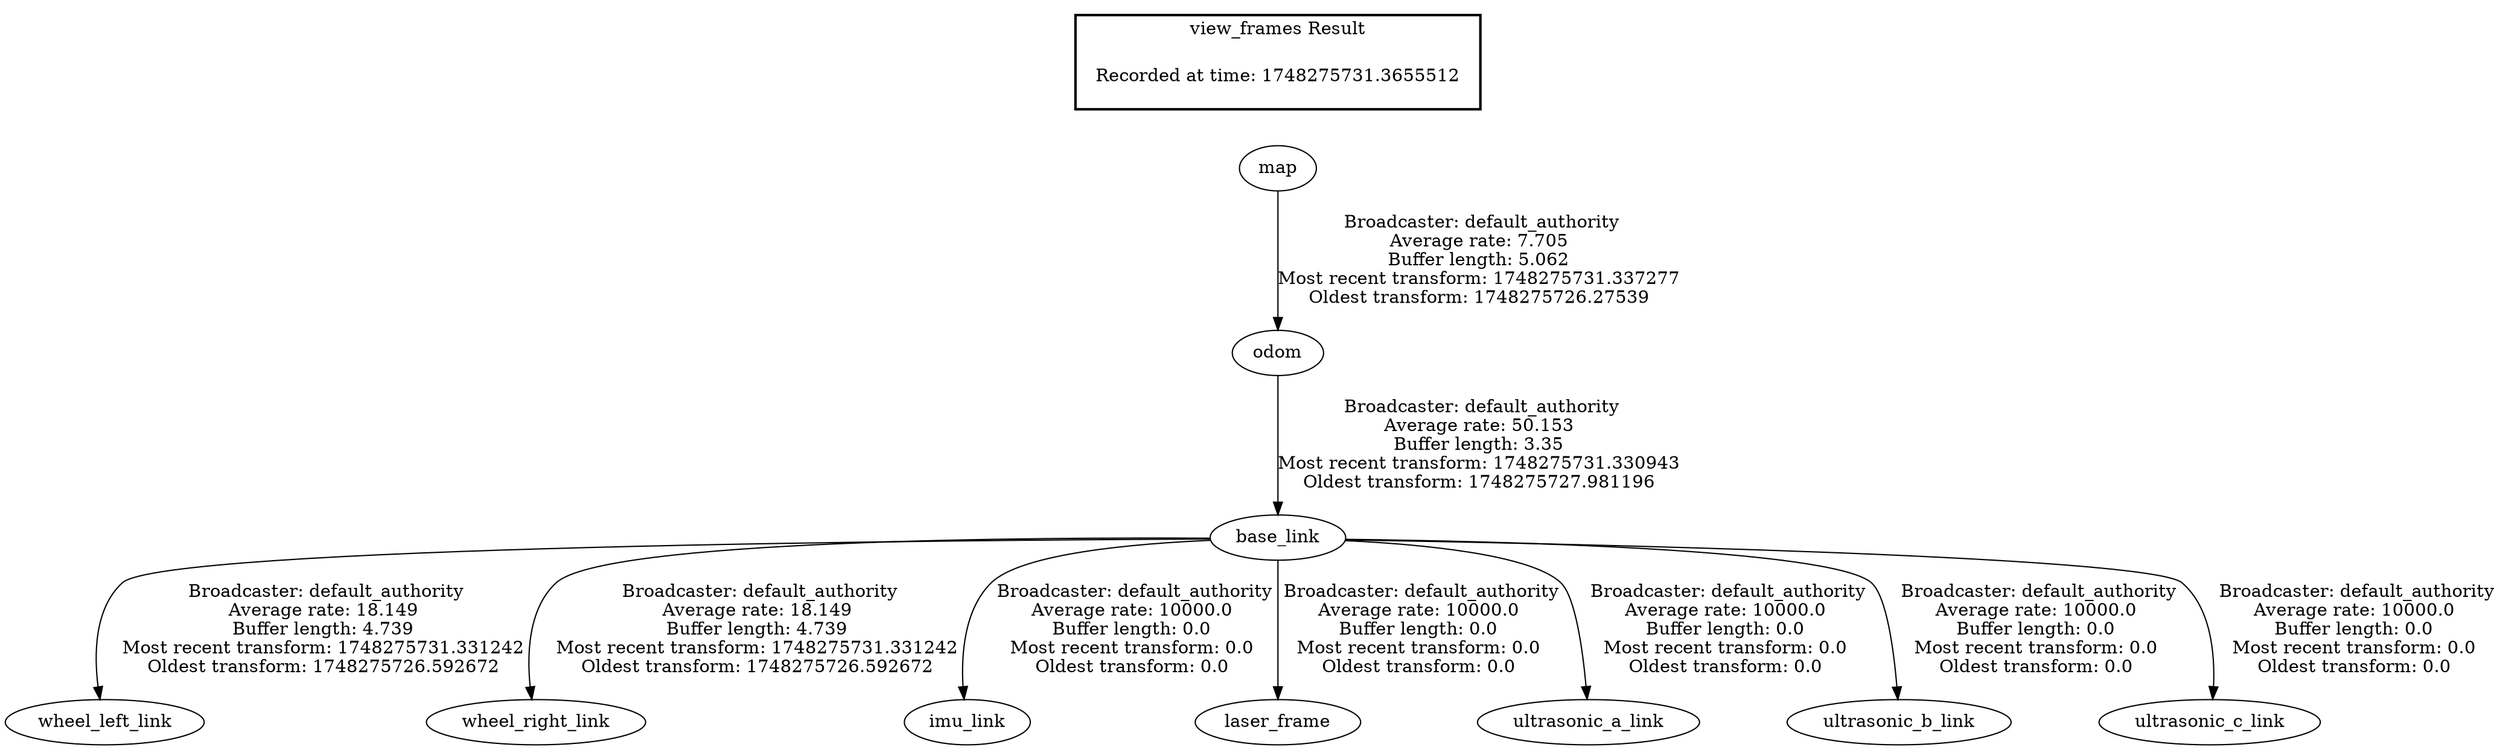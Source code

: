 digraph G {
"map" -> "odom"[label=" Broadcaster: default_authority\nAverage rate: 7.705\nBuffer length: 5.062\nMost recent transform: 1748275731.337277\nOldest transform: 1748275726.27539\n"];
"base_link" -> "wheel_left_link"[label=" Broadcaster: default_authority\nAverage rate: 18.149\nBuffer length: 4.739\nMost recent transform: 1748275731.331242\nOldest transform: 1748275726.592672\n"];
"odom" -> "base_link"[label=" Broadcaster: default_authority\nAverage rate: 50.153\nBuffer length: 3.35\nMost recent transform: 1748275731.330943\nOldest transform: 1748275727.981196\n"];
"base_link" -> "wheel_right_link"[label=" Broadcaster: default_authority\nAverage rate: 18.149\nBuffer length: 4.739\nMost recent transform: 1748275731.331242\nOldest transform: 1748275726.592672\n"];
"base_link" -> "imu_link"[label=" Broadcaster: default_authority\nAverage rate: 10000.0\nBuffer length: 0.0\nMost recent transform: 0.0\nOldest transform: 0.0\n"];
"base_link" -> "laser_frame"[label=" Broadcaster: default_authority\nAverage rate: 10000.0\nBuffer length: 0.0\nMost recent transform: 0.0\nOldest transform: 0.0\n"];
"base_link" -> "ultrasonic_a_link"[label=" Broadcaster: default_authority\nAverage rate: 10000.0\nBuffer length: 0.0\nMost recent transform: 0.0\nOldest transform: 0.0\n"];
"base_link" -> "ultrasonic_b_link"[label=" Broadcaster: default_authority\nAverage rate: 10000.0\nBuffer length: 0.0\nMost recent transform: 0.0\nOldest transform: 0.0\n"];
"base_link" -> "ultrasonic_c_link"[label=" Broadcaster: default_authority\nAverage rate: 10000.0\nBuffer length: 0.0\nMost recent transform: 0.0\nOldest transform: 0.0\n"];
edge [style=invis];
 subgraph cluster_legend { style=bold; color=black; label ="view_frames Result";
"Recorded at time: 1748275731.3655512"[ shape=plaintext ] ;
}->"map";
}